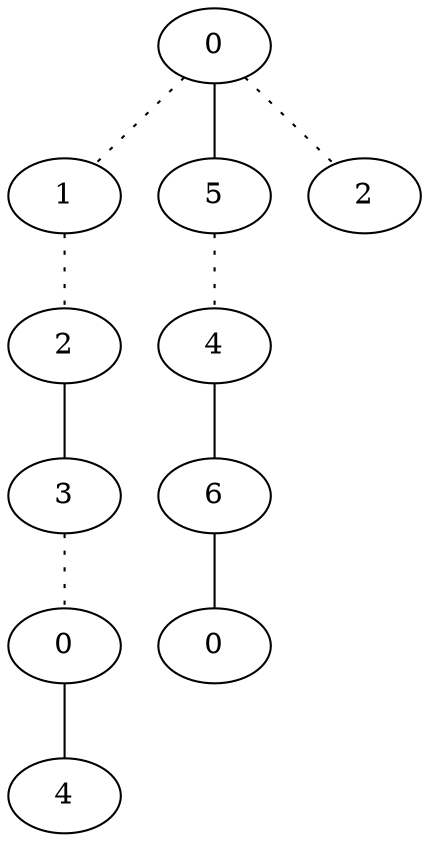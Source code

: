 graph {
a0[label=0];
a1[label=1];
a2[label=2];
a3[label=3];
a4[label=0];
a5[label=4];
a6[label=5];
a7[label=4];
a8[label=6];
a9[label=0];
a10[label=2];
a0 -- a1 [style=dotted];
a0 -- a6;
a0 -- a10 [style=dotted];
a1 -- a2 [style=dotted];
a2 -- a3;
a3 -- a4 [style=dotted];
a4 -- a5;
a6 -- a7 [style=dotted];
a7 -- a8;
a8 -- a9;
}
